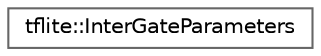 digraph "Graphical Class Hierarchy"
{
 // LATEX_PDF_SIZE
  bgcolor="transparent";
  edge [fontname=Helvetica,fontsize=10,labelfontname=Helvetica,labelfontsize=10];
  node [fontname=Helvetica,fontsize=10,shape=box,height=0.2,width=0.4];
  rankdir="LR";
  Node0 [id="Node000000",label="tflite::InterGateParameters",height=0.2,width=0.4,color="grey40", fillcolor="white", style="filled",URL="$structtflite_1_1_inter_gate_parameters.html",tooltip=" "];
}
